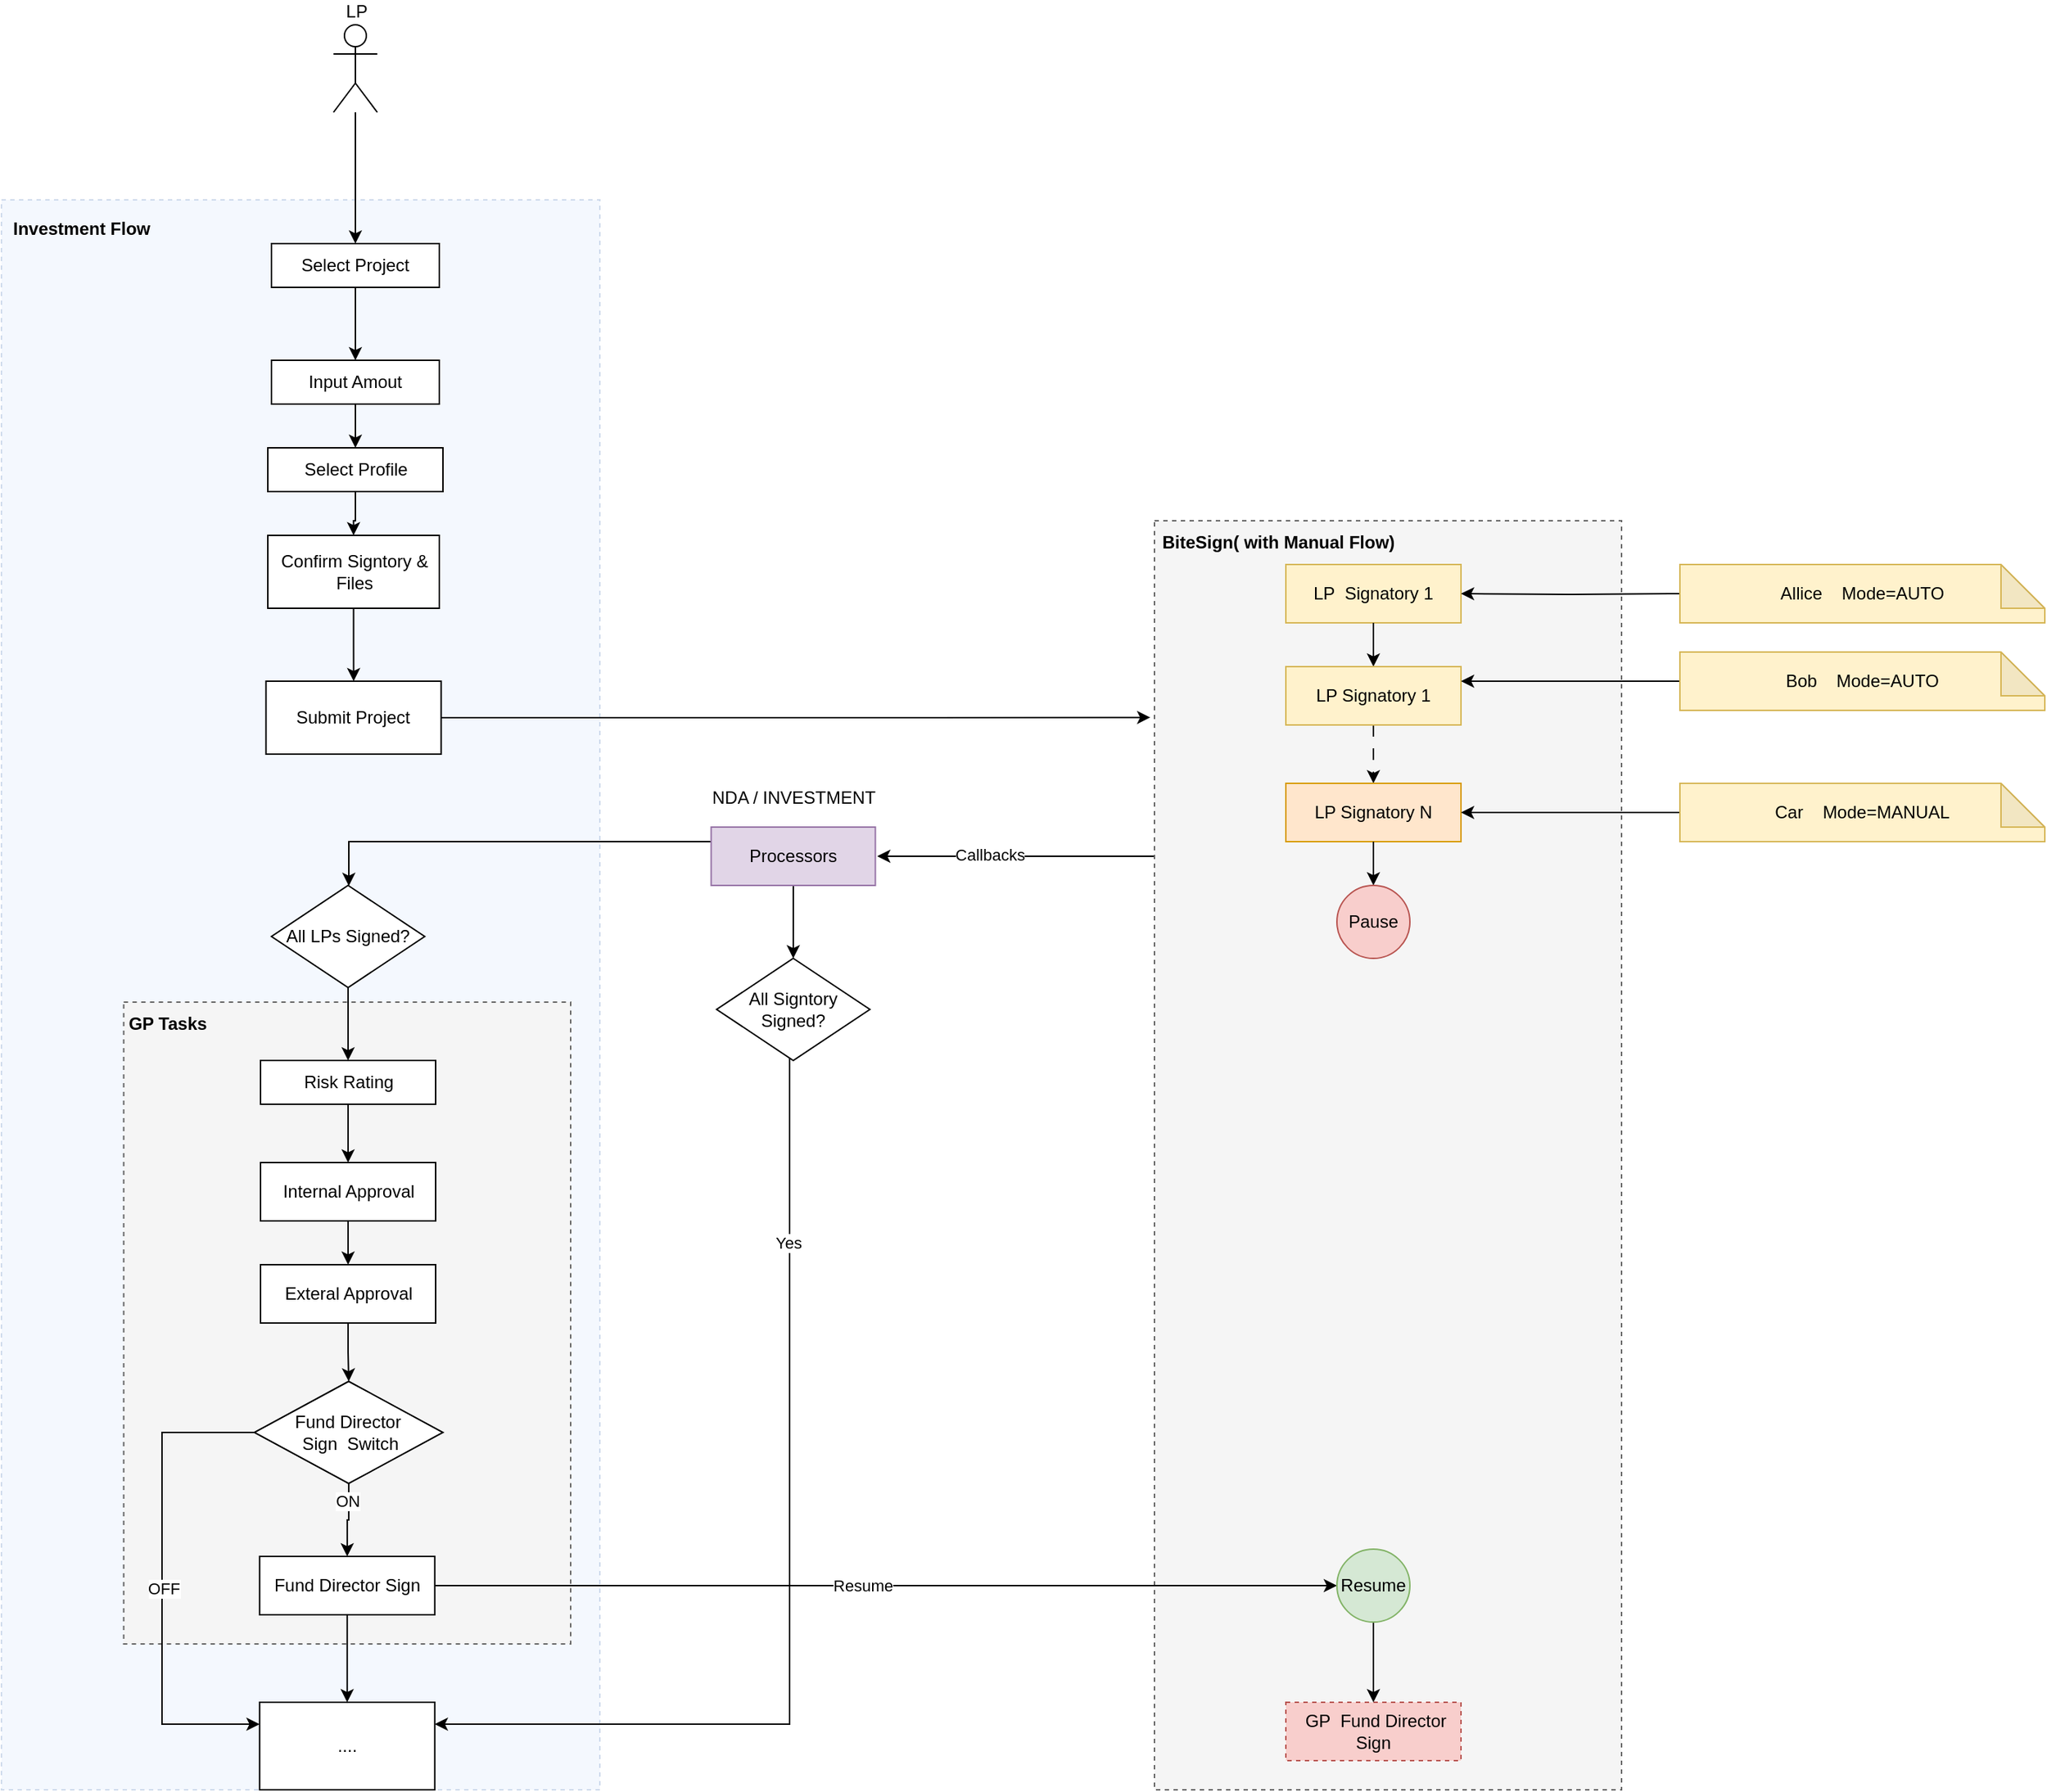 <mxfile version="21.1.2" type="github">
  <diagram name="Page-1" id="3j_4Djr4VI8QAtpl-rAS">
    <mxGraphModel dx="2867" dy="1082" grid="1" gridSize="10" guides="1" tooltips="1" connect="1" arrows="1" fold="1" page="1" pageScale="1" pageWidth="850" pageHeight="1100" math="0" shadow="0">
      <root>
        <mxCell id="0" />
        <mxCell id="1" parent="0" />
        <mxCell id="GFIdRHL68V94x0YiN3ky-8" value="" style="rounded=0;whiteSpace=wrap;html=1;dashed=1;fillColor=#dae8fc;strokeColor=#6c8ebf;opacity=30;" vertex="1" parent="1">
          <mxGeometry x="-40" y="370" width="410" height="1090" as="geometry" />
        </mxCell>
        <mxCell id="GFIdRHL68V94x0YiN3ky-29" value="" style="rounded=0;whiteSpace=wrap;html=1;dashed=1;fillColor=#f5f5f5;fontColor=#333333;strokeColor=#666666;" vertex="1" parent="1">
          <mxGeometry x="43.75" y="920" width="306.25" height="440" as="geometry" />
        </mxCell>
        <mxCell id="GFIdRHL68V94x0YiN3ky-13" value="" style="edgeStyle=orthogonalEdgeStyle;rounded=0;orthogonalLoop=1;jettySize=auto;html=1;" edge="1" parent="1" source="GFIdRHL68V94x0YiN3ky-1" target="GFIdRHL68V94x0YiN3ky-12">
          <mxGeometry relative="1" as="geometry" />
        </mxCell>
        <mxCell id="GFIdRHL68V94x0YiN3ky-1" value="Input Amout" style="rounded=0;whiteSpace=wrap;html=1;" vertex="1" parent="1">
          <mxGeometry x="145" y="480" width="115" height="30" as="geometry" />
        </mxCell>
        <mxCell id="GFIdRHL68V94x0YiN3ky-4" value="" style="edgeStyle=orthogonalEdgeStyle;rounded=0;orthogonalLoop=1;jettySize=auto;html=1;" edge="1" parent="1" source="GFIdRHL68V94x0YiN3ky-2" target="GFIdRHL68V94x0YiN3ky-84">
          <mxGeometry relative="1" as="geometry">
            <mxPoint x="205" y="250" as="targetPoint" />
          </mxGeometry>
        </mxCell>
        <mxCell id="GFIdRHL68V94x0YiN3ky-2" value="LP" style="shape=umlActor;verticalLabelPosition=top;verticalAlign=bottom;html=1;outlineConnect=0;labelPosition=center;align=center;" vertex="1" parent="1">
          <mxGeometry x="187.5" y="250" width="30" height="60" as="geometry" />
        </mxCell>
        <mxCell id="GFIdRHL68V94x0YiN3ky-5" value="Investment Flow" style="text;html=1;strokeColor=none;fillColor=none;align=center;verticalAlign=middle;whiteSpace=wrap;rounded=0;fontStyle=1" vertex="1" parent="1">
          <mxGeometry x="-40" y="370" width="110" height="40" as="geometry" />
        </mxCell>
        <mxCell id="GFIdRHL68V94x0YiN3ky-15" value="" style="edgeStyle=orthogonalEdgeStyle;rounded=0;orthogonalLoop=1;jettySize=auto;html=1;" edge="1" parent="1" source="GFIdRHL68V94x0YiN3ky-12" target="GFIdRHL68V94x0YiN3ky-14">
          <mxGeometry relative="1" as="geometry" />
        </mxCell>
        <mxCell id="GFIdRHL68V94x0YiN3ky-12" value="Select Profile" style="rounded=0;whiteSpace=wrap;html=1;" vertex="1" parent="1">
          <mxGeometry x="142.5" y="540" width="120" height="30" as="geometry" />
        </mxCell>
        <mxCell id="GFIdRHL68V94x0YiN3ky-18" value="" style="edgeStyle=orthogonalEdgeStyle;rounded=0;orthogonalLoop=1;jettySize=auto;html=1;" edge="1" parent="1" source="GFIdRHL68V94x0YiN3ky-14" target="GFIdRHL68V94x0YiN3ky-16">
          <mxGeometry relative="1" as="geometry" />
        </mxCell>
        <mxCell id="GFIdRHL68V94x0YiN3ky-14" value="Confirm Signtory &amp;amp; Files" style="rounded=0;whiteSpace=wrap;html=1;" vertex="1" parent="1">
          <mxGeometry x="142.5" y="600" width="117.5" height="50" as="geometry" />
        </mxCell>
        <mxCell id="GFIdRHL68V94x0YiN3ky-108" style="edgeStyle=orthogonalEdgeStyle;rounded=0;orthogonalLoop=1;jettySize=auto;html=1;entryX=-0.009;entryY=0.155;entryDx=0;entryDy=0;entryPerimeter=0;" edge="1" parent="1" source="GFIdRHL68V94x0YiN3ky-16" target="GFIdRHL68V94x0YiN3ky-17">
          <mxGeometry relative="1" as="geometry" />
        </mxCell>
        <mxCell id="GFIdRHL68V94x0YiN3ky-16" value="Submit Project" style="rounded=0;whiteSpace=wrap;html=1;" vertex="1" parent="1">
          <mxGeometry x="141.25" y="700" width="120" height="50" as="geometry" />
        </mxCell>
        <mxCell id="GFIdRHL68V94x0YiN3ky-110" style="edgeStyle=orthogonalEdgeStyle;rounded=0;orthogonalLoop=1;jettySize=auto;html=1;" edge="1" parent="1" source="GFIdRHL68V94x0YiN3ky-17">
          <mxGeometry relative="1" as="geometry">
            <mxPoint x="560" y="820" as="targetPoint" />
            <Array as="points">
              <mxPoint x="680" y="820" />
              <mxPoint x="680" y="820" />
            </Array>
          </mxGeometry>
        </mxCell>
        <mxCell id="GFIdRHL68V94x0YiN3ky-111" value="Callbacks" style="edgeLabel;html=1;align=center;verticalAlign=middle;resizable=0;points=[];" vertex="1" connectable="0" parent="GFIdRHL68V94x0YiN3ky-110">
          <mxGeometry x="0.19" y="-1" relative="1" as="geometry">
            <mxPoint as="offset" />
          </mxGeometry>
        </mxCell>
        <mxCell id="GFIdRHL68V94x0YiN3ky-17" value="" style="rounded=0;whiteSpace=wrap;html=1;dashed=1;fillColor=#f5f5f5;fontColor=#333333;strokeColor=#666666;" vertex="1" parent="1">
          <mxGeometry x="750" y="590" width="320" height="870" as="geometry" />
        </mxCell>
        <mxCell id="GFIdRHL68V94x0YiN3ky-19" value="BiteSign( with Manual Flow)" style="text;html=1;strokeColor=none;fillColor=none;align=center;verticalAlign=middle;whiteSpace=wrap;rounded=0;fontStyle=1" vertex="1" parent="1">
          <mxGeometry x="750" y="590" width="170" height="30" as="geometry" />
        </mxCell>
        <mxCell id="GFIdRHL68V94x0YiN3ky-52" value="" style="edgeStyle=orthogonalEdgeStyle;rounded=0;orthogonalLoop=1;jettySize=auto;html=1;dashed=1;dashPattern=8 8;" edge="1" parent="1" source="GFIdRHL68V94x0YiN3ky-60" target="GFIdRHL68V94x0YiN3ky-24">
          <mxGeometry relative="1" as="geometry">
            <Array as="points">
              <mxPoint x="900" y="740" />
              <mxPoint x="900" y="740" />
            </Array>
          </mxGeometry>
        </mxCell>
        <mxCell id="GFIdRHL68V94x0YiN3ky-23" value="LP&amp;nbsp; Signatory&amp;nbsp;1" style="rounded=0;whiteSpace=wrap;html=1;fillColor=#fff2cc;strokeColor=#d6b656;" vertex="1" parent="1">
          <mxGeometry x="840" y="620" width="120" height="40" as="geometry" />
        </mxCell>
        <mxCell id="GFIdRHL68V94x0YiN3ky-24" value="LP Signatory&amp;nbsp;N" style="rounded=0;whiteSpace=wrap;html=1;fillColor=#ffe6cc;strokeColor=#d79b00;" vertex="1" parent="1">
          <mxGeometry x="840" y="770" width="120" height="40" as="geometry" />
        </mxCell>
        <mxCell id="GFIdRHL68V94x0YiN3ky-31" value="" style="edgeStyle=orthogonalEdgeStyle;rounded=0;orthogonalLoop=1;jettySize=auto;html=1;" edge="1" parent="1" source="GFIdRHL68V94x0YiN3ky-25" target="GFIdRHL68V94x0YiN3ky-26">
          <mxGeometry relative="1" as="geometry" />
        </mxCell>
        <mxCell id="GFIdRHL68V94x0YiN3ky-25" value="Risk Rating" style="rounded=0;whiteSpace=wrap;html=1;" vertex="1" parent="1">
          <mxGeometry x="137.5" y="960" width="120" height="30" as="geometry" />
        </mxCell>
        <mxCell id="GFIdRHL68V94x0YiN3ky-32" value="" style="edgeStyle=orthogonalEdgeStyle;rounded=0;orthogonalLoop=1;jettySize=auto;html=1;" edge="1" parent="1" source="GFIdRHL68V94x0YiN3ky-26" target="GFIdRHL68V94x0YiN3ky-28">
          <mxGeometry relative="1" as="geometry" />
        </mxCell>
        <mxCell id="GFIdRHL68V94x0YiN3ky-26" value="Internal Approval" style="rounded=0;whiteSpace=wrap;html=1;" vertex="1" parent="1">
          <mxGeometry x="137.5" y="1030" width="120" height="40" as="geometry" />
        </mxCell>
        <mxCell id="GFIdRHL68V94x0YiN3ky-36" value="" style="edgeStyle=orthogonalEdgeStyle;rounded=0;orthogonalLoop=1;jettySize=auto;html=1;" edge="1" parent="1" source="GFIdRHL68V94x0YiN3ky-28" target="GFIdRHL68V94x0YiN3ky-34">
          <mxGeometry relative="1" as="geometry" />
        </mxCell>
        <mxCell id="GFIdRHL68V94x0YiN3ky-28" value="Exteral Approval" style="rounded=0;whiteSpace=wrap;html=1;" vertex="1" parent="1">
          <mxGeometry x="137.5" y="1100" width="120" height="40" as="geometry" />
        </mxCell>
        <mxCell id="GFIdRHL68V94x0YiN3ky-30" value="GP Tasks" style="text;html=1;strokeColor=none;fillColor=none;align=center;verticalAlign=middle;whiteSpace=wrap;rounded=0;fontStyle=1" vertex="1" parent="1">
          <mxGeometry x="43.75" y="920" width="60" height="30" as="geometry" />
        </mxCell>
        <mxCell id="GFIdRHL68V94x0YiN3ky-113" value="" style="edgeStyle=orthogonalEdgeStyle;rounded=0;orthogonalLoop=1;jettySize=auto;html=1;" edge="1" parent="1" source="GFIdRHL68V94x0YiN3ky-33" target="GFIdRHL68V94x0YiN3ky-37">
          <mxGeometry relative="1" as="geometry" />
        </mxCell>
        <mxCell id="GFIdRHL68V94x0YiN3ky-33" value="Fund Director Sign" style="rounded=0;whiteSpace=wrap;html=1;" vertex="1" parent="1">
          <mxGeometry x="136.87" y="1300" width="120" height="40" as="geometry" />
        </mxCell>
        <mxCell id="GFIdRHL68V94x0YiN3ky-35" value="" style="edgeStyle=orthogonalEdgeStyle;rounded=0;orthogonalLoop=1;jettySize=auto;html=1;" edge="1" parent="1" source="GFIdRHL68V94x0YiN3ky-34" target="GFIdRHL68V94x0YiN3ky-33">
          <mxGeometry relative="1" as="geometry" />
        </mxCell>
        <mxCell id="GFIdRHL68V94x0YiN3ky-66" value="ON" style="edgeLabel;html=1;align=center;verticalAlign=middle;resizable=0;points=[];" vertex="1" connectable="0" parent="GFIdRHL68V94x0YiN3ky-35">
          <mxGeometry x="-0.547" y="-1" relative="1" as="geometry">
            <mxPoint as="offset" />
          </mxGeometry>
        </mxCell>
        <mxCell id="GFIdRHL68V94x0YiN3ky-82" style="edgeStyle=orthogonalEdgeStyle;rounded=0;orthogonalLoop=1;jettySize=auto;html=1;entryX=0;entryY=0.25;entryDx=0;entryDy=0;" edge="1" parent="1" source="GFIdRHL68V94x0YiN3ky-34" target="GFIdRHL68V94x0YiN3ky-37">
          <mxGeometry relative="1" as="geometry">
            <Array as="points">
              <mxPoint x="70" y="1215" />
              <mxPoint x="70" y="1415" />
            </Array>
          </mxGeometry>
        </mxCell>
        <mxCell id="GFIdRHL68V94x0YiN3ky-98" value="OFF" style="edgeLabel;html=1;align=center;verticalAlign=middle;resizable=0;points=[];" vertex="1" connectable="0" parent="GFIdRHL68V94x0YiN3ky-82">
          <mxGeometry x="0.025" y="1" relative="1" as="geometry">
            <mxPoint y="1" as="offset" />
          </mxGeometry>
        </mxCell>
        <mxCell id="GFIdRHL68V94x0YiN3ky-34" value="Fund Director&lt;br&gt;&amp;nbsp;Sign&amp;nbsp; Switch" style="rhombus;whiteSpace=wrap;html=1;" vertex="1" parent="1">
          <mxGeometry x="133.25" y="1180" width="129.25" height="70" as="geometry" />
        </mxCell>
        <mxCell id="GFIdRHL68V94x0YiN3ky-37" value="...." style="rounded=0;whiteSpace=wrap;html=1;" vertex="1" parent="1">
          <mxGeometry x="136.87" y="1400" width="120" height="60" as="geometry" />
        </mxCell>
        <mxCell id="GFIdRHL68V94x0YiN3ky-46" value="&amp;nbsp;GP&amp;nbsp; Fund Director Sign" style="rounded=0;whiteSpace=wrap;html=1;fillColor=#f8cecc;strokeColor=#b85450;dashed=1;" vertex="1" parent="1">
          <mxGeometry x="840" y="1400" width="120" height="40" as="geometry" />
        </mxCell>
        <mxCell id="GFIdRHL68V94x0YiN3ky-73" value="" style="edgeStyle=orthogonalEdgeStyle;rounded=0;orthogonalLoop=1;jettySize=auto;html=1;" edge="1" parent="1" source="GFIdRHL68V94x0YiN3ky-56" target="GFIdRHL68V94x0YiN3ky-72">
          <mxGeometry relative="1" as="geometry">
            <Array as="points">
              <mxPoint x="198" y="810" />
            </Array>
          </mxGeometry>
        </mxCell>
        <mxCell id="GFIdRHL68V94x0YiN3ky-105" style="edgeStyle=orthogonalEdgeStyle;rounded=0;orthogonalLoop=1;jettySize=auto;html=1;entryX=0.5;entryY=0;entryDx=0;entryDy=0;" edge="1" parent="1" source="GFIdRHL68V94x0YiN3ky-56" target="GFIdRHL68V94x0YiN3ky-99">
          <mxGeometry relative="1" as="geometry" />
        </mxCell>
        <mxCell id="GFIdRHL68V94x0YiN3ky-56" value="Processors" style="rounded=0;whiteSpace=wrap;html=1;fillColor=#e1d5e7;strokeColor=#9673a6;" vertex="1" parent="1">
          <mxGeometry x="446.25" y="800" width="112.5" height="40" as="geometry" />
        </mxCell>
        <mxCell id="GFIdRHL68V94x0YiN3ky-61" value="" style="edgeStyle=orthogonalEdgeStyle;rounded=0;orthogonalLoop=1;jettySize=auto;html=1;" edge="1" parent="1" source="GFIdRHL68V94x0YiN3ky-23" target="GFIdRHL68V94x0YiN3ky-60">
          <mxGeometry relative="1" as="geometry">
            <mxPoint x="900" y="660" as="sourcePoint" />
            <mxPoint x="900" y="740" as="targetPoint" />
          </mxGeometry>
        </mxCell>
        <mxCell id="GFIdRHL68V94x0YiN3ky-60" value="LP Signatory&amp;nbsp;1" style="rounded=0;whiteSpace=wrap;html=1;fillColor=#fff2cc;strokeColor=#d6b656;" vertex="1" parent="1">
          <mxGeometry x="840" y="690" width="120" height="40" as="geometry" />
        </mxCell>
        <mxCell id="GFIdRHL68V94x0YiN3ky-62" value="" style="edgeStyle=orthogonalEdgeStyle;rounded=0;orthogonalLoop=1;jettySize=auto;html=1;" edge="1" parent="1" source="GFIdRHL68V94x0YiN3ky-24" target="GFIdRHL68V94x0YiN3ky-54">
          <mxGeometry relative="1" as="geometry">
            <mxPoint x="900" y="780" as="sourcePoint" />
            <mxPoint x="900" y="1290" as="targetPoint" />
          </mxGeometry>
        </mxCell>
        <mxCell id="GFIdRHL68V94x0YiN3ky-54" value="Pause" style="ellipse;whiteSpace=wrap;html=1;fillColor=#f8cecc;strokeColor=#b85450;" vertex="1" parent="1">
          <mxGeometry x="875" y="840" width="50" height="50" as="geometry" />
        </mxCell>
        <mxCell id="GFIdRHL68V94x0YiN3ky-78" style="edgeStyle=orthogonalEdgeStyle;rounded=0;orthogonalLoop=1;jettySize=auto;html=1;" edge="1" parent="1" source="GFIdRHL68V94x0YiN3ky-72" target="GFIdRHL68V94x0YiN3ky-25">
          <mxGeometry relative="1" as="geometry" />
        </mxCell>
        <mxCell id="GFIdRHL68V94x0YiN3ky-72" value="All LPs Signed?" style="rhombus;whiteSpace=wrap;html=1;" vertex="1" parent="1">
          <mxGeometry x="145" y="840" width="105" height="70" as="geometry" />
        </mxCell>
        <mxCell id="GFIdRHL68V94x0YiN3ky-90" style="edgeStyle=orthogonalEdgeStyle;rounded=0;orthogonalLoop=1;jettySize=auto;html=1;" edge="1" parent="1" source="GFIdRHL68V94x0YiN3ky-84" target="GFIdRHL68V94x0YiN3ky-1">
          <mxGeometry relative="1" as="geometry" />
        </mxCell>
        <mxCell id="GFIdRHL68V94x0YiN3ky-84" value="Select Project" style="rounded=0;whiteSpace=wrap;html=1;" vertex="1" parent="1">
          <mxGeometry x="145" y="400" width="115" height="30" as="geometry" />
        </mxCell>
        <mxCell id="GFIdRHL68V94x0YiN3ky-92" style="edgeStyle=orthogonalEdgeStyle;rounded=0;orthogonalLoop=1;jettySize=auto;html=1;" edge="1" parent="1" target="GFIdRHL68V94x0YiN3ky-23">
          <mxGeometry relative="1" as="geometry">
            <mxPoint x="1110" y="640" as="sourcePoint" />
          </mxGeometry>
        </mxCell>
        <mxCell id="GFIdRHL68V94x0YiN3ky-95" style="edgeStyle=orthogonalEdgeStyle;rounded=0;orthogonalLoop=1;jettySize=auto;html=1;entryX=1;entryY=0.25;entryDx=0;entryDy=0;" edge="1" parent="1" source="GFIdRHL68V94x0YiN3ky-94" target="GFIdRHL68V94x0YiN3ky-60">
          <mxGeometry relative="1" as="geometry" />
        </mxCell>
        <mxCell id="GFIdRHL68V94x0YiN3ky-94" value="Bob&amp;nbsp; &amp;nbsp; Mode=AUTO" style="shape=note;whiteSpace=wrap;html=1;backgroundOutline=1;darkOpacity=0.05;fillColor=#fff2cc;strokeColor=#d6b656;" vertex="1" parent="1">
          <mxGeometry x="1110" y="680" width="250" height="40" as="geometry" />
        </mxCell>
        <mxCell id="GFIdRHL68V94x0YiN3ky-101" style="edgeStyle=orthogonalEdgeStyle;rounded=0;orthogonalLoop=1;jettySize=auto;html=1;" edge="1" parent="1" source="GFIdRHL68V94x0YiN3ky-100" target="GFIdRHL68V94x0YiN3ky-24">
          <mxGeometry relative="1" as="geometry" />
        </mxCell>
        <mxCell id="GFIdRHL68V94x0YiN3ky-100" value="Car&amp;nbsp; &amp;nbsp; Mode=MANUAL" style="shape=note;whiteSpace=wrap;html=1;backgroundOutline=1;darkOpacity=0.05;fillColor=#fff2cc;strokeColor=#d6b656;" vertex="1" parent="1">
          <mxGeometry x="1110" y="770" width="250" height="40" as="geometry" />
        </mxCell>
        <mxCell id="GFIdRHL68V94x0YiN3ky-102" value="Allice&amp;nbsp; &amp;nbsp; Mode=AUTO" style="shape=note;whiteSpace=wrap;html=1;backgroundOutline=1;darkOpacity=0.05;fillColor=#fff2cc;strokeColor=#d6b656;" vertex="1" parent="1">
          <mxGeometry x="1110" y="620" width="250" height="40" as="geometry" />
        </mxCell>
        <mxCell id="GFIdRHL68V94x0YiN3ky-106" style="edgeStyle=orthogonalEdgeStyle;rounded=0;orthogonalLoop=1;jettySize=auto;html=1;entryX=1;entryY=0.25;entryDx=0;entryDy=0;" edge="1" parent="1" source="GFIdRHL68V94x0YiN3ky-99" target="GFIdRHL68V94x0YiN3ky-37">
          <mxGeometry relative="1" as="geometry">
            <Array as="points">
              <mxPoint x="500" y="1415" />
            </Array>
          </mxGeometry>
        </mxCell>
        <mxCell id="GFIdRHL68V94x0YiN3ky-107" value="Yes" style="edgeLabel;html=1;align=center;verticalAlign=middle;resizable=0;points=[];" vertex="1" connectable="0" parent="GFIdRHL68V94x0YiN3ky-106">
          <mxGeometry x="-0.638" y="-1" relative="1" as="geometry">
            <mxPoint as="offset" />
          </mxGeometry>
        </mxCell>
        <mxCell id="GFIdRHL68V94x0YiN3ky-99" value="All Signtory Signed?" style="rhombus;whiteSpace=wrap;html=1;" vertex="1" parent="1">
          <mxGeometry x="450" y="890" width="105" height="70" as="geometry" />
        </mxCell>
        <mxCell id="GFIdRHL68V94x0YiN3ky-114" value="NDA / INVESTMENT" style="text;html=1;strokeColor=none;fillColor=none;align=center;verticalAlign=middle;whiteSpace=wrap;rounded=0;" vertex="1" parent="1">
          <mxGeometry x="412.5" y="770" width="180" height="20" as="geometry" />
        </mxCell>
        <mxCell id="GFIdRHL68V94x0YiN3ky-117" value="" style="edgeStyle=orthogonalEdgeStyle;rounded=0;orthogonalLoop=1;jettySize=auto;html=1;" edge="1" parent="1" source="GFIdRHL68V94x0YiN3ky-33" target="GFIdRHL68V94x0YiN3ky-115">
          <mxGeometry relative="1" as="geometry">
            <mxPoint x="257" y="1320" as="sourcePoint" />
            <mxPoint x="900" y="890" as="targetPoint" />
            <Array as="points">
              <mxPoint x="925" y="1320" />
            </Array>
          </mxGeometry>
        </mxCell>
        <mxCell id="GFIdRHL68V94x0YiN3ky-118" value="Resume" style="edgeLabel;html=1;align=center;verticalAlign=middle;resizable=0;points=[];" vertex="1" connectable="0" parent="GFIdRHL68V94x0YiN3ky-117">
          <mxGeometry x="-0.247" y="3" relative="1" as="geometry">
            <mxPoint x="60" y="3" as="offset" />
          </mxGeometry>
        </mxCell>
        <mxCell id="GFIdRHL68V94x0YiN3ky-119" value="" style="edgeStyle=orthogonalEdgeStyle;rounded=0;orthogonalLoop=1;jettySize=auto;html=1;" edge="1" parent="1" source="GFIdRHL68V94x0YiN3ky-115" target="GFIdRHL68V94x0YiN3ky-46">
          <mxGeometry relative="1" as="geometry" />
        </mxCell>
        <mxCell id="GFIdRHL68V94x0YiN3ky-115" value="Resume" style="ellipse;whiteSpace=wrap;html=1;fillColor=#d5e8d4;strokeColor=#82b366;" vertex="1" parent="1">
          <mxGeometry x="875" y="1295" width="50" height="50" as="geometry" />
        </mxCell>
      </root>
    </mxGraphModel>
  </diagram>
</mxfile>
